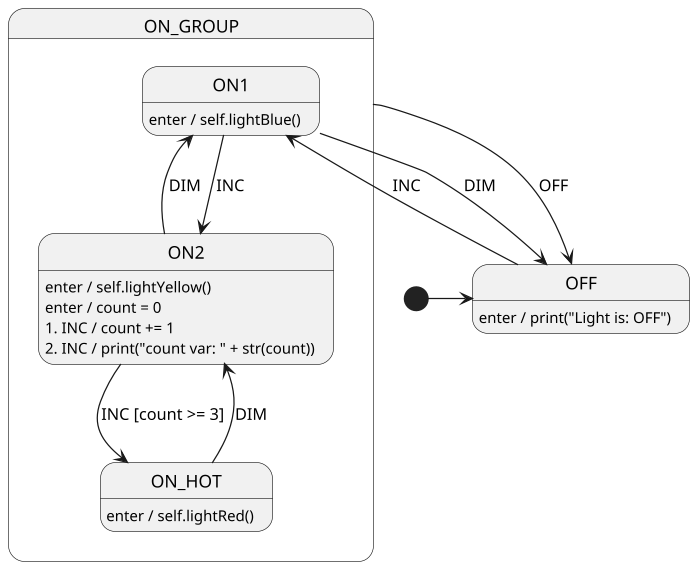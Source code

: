 @startuml LightSm
scale 1.25

' //////////////////////// STATE ORGANIZATION ///////////////////////
' Note: StateSmith treats state names and events as case insensitive.
' More info: https://github.com/StateSmith/StateSmith/wiki/PlantUML

state OFF
state ON_GROUP {
    state ON1
    state ON2
    state ON_HOT
}

[*] -> OFF

' ///////////////////////// STATE HANDLERS /////////////////////////
' Syntax: https://github.com/StateSmith/StateSmith/wiki/Behaviors

OFF: enter / print("Light is: OFF")
OFF --> ON1: INC

ON_GROUP --> OFF : OFF

ON1: enter / self.lightBlue()
ON1 --> ON2: INC
ON1 --> OFF: DIM

ON2: enter / self.lightYellow()
ON2: enter / count = 0
ON2: 1. INC / count += 1
ON2: 2. INC / print("count var: " + str(count))
ON2 --> ON_HOT: INC [count >= 3]
ON2 --> ON1: DIM

ON_HOT: enter / self.lightRed()
ON_HOT --> ON2: DIM

' //////////////////////// StateSmith config ////////////////////////
' The below special comment block sets the StateSmith configuration.
' More info: https://github.com/StateSmith/StateSmith/issues/335

/'! $CONFIG : toml
SmRunnerSettings.transpilerId = "Python"

[RenderConfig]
AutoExpandedVars = """
    self.count = 0  # this var can be referenced in diagram
    """
# You could also put the variable in the base class instead.

[RenderConfig.Python]
Imports = """
    from LightSmBase import LightSmBase
    """
Extends = "LightSmBase"
'/
@enduml